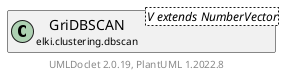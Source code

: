 @startuml
    remove .*\.(Instance|Par|Parameterizer|Factory)$
    set namespaceSeparator none
    hide empty fields
    hide empty methods

    class "<size:14>GriDBSCAN.Instance\n<size:10>elki.clustering.dbscan" as elki.clustering.dbscan.GriDBSCAN.Instance<V extends NumberVector> [[GriDBSCAN.Instance.html]] {
        {static} #UNPROCESSED: int
        {static} #NOISE: int
        #distance: Distance<? super NumberVector>
        #epsilon: double
        #minpts: int
        #gridwidth: double
        #domain: double[]
        #dim: int
        #offset: double[]
        #cells: int[]
        ~grid: Long2ObjectOpenHashMap<ModifiableDBIDs>
        -cores: Core[]
        -borders: Border[]
        -clusterids: WritableDataStore<Assignment>
        -temporary: WritableIntegerDataStore
        -overflown: boolean
        +Instance(Distance<? super NumberVector>, double, int, double)
        +run(Relation<V extends NumberVector>): Clustering<Model>
        -runDBSCANOnCell(DBIDs, Relation<V extends NumberVector>, ModifiableDoubleDBIDList, ArrayModifiableDBIDs, int): int
        -updateCoreBorderObjects(int): void
        -computeGridBaseOffsets(int): long
        #buildGrid(Relation<V extends NumberVector>, int, double[]): void
        -insertIntoGrid(DBIDRef, V extends NumberVector, int, int): void
        #checkGridCellSizes(int, long): int
        #expandCluster(DBIDRef, int, WritableIntegerDataStore, ModifiableDoubleDBIDList, ArrayModifiableDBIDs, RangeSearcher<DBIDRef>, FiniteProgress): int
        #processCorePoint(DBIDRef, DoubleDBIDList, int, WritableIntegerDataStore, ArrayModifiableDBIDs): int
        #mergeClusterInformation(ModifiableDBIDs, WritableIntegerDataStore, WritableDataStore<Assignment>): void
        #buildResult(DBIDs, int): Clustering<Model>
    }

    class "<size:14>GriDBSCAN\n<size:10>elki.clustering.dbscan" as elki.clustering.dbscan.GriDBSCAN<V extends NumberVector> [[GriDBSCAN.html]]

    elki.clustering.dbscan.GriDBSCAN +-- elki.clustering.dbscan.GriDBSCAN.Instance

    center footer UMLDoclet 2.0.19, PlantUML 1.2022.8
@enduml
